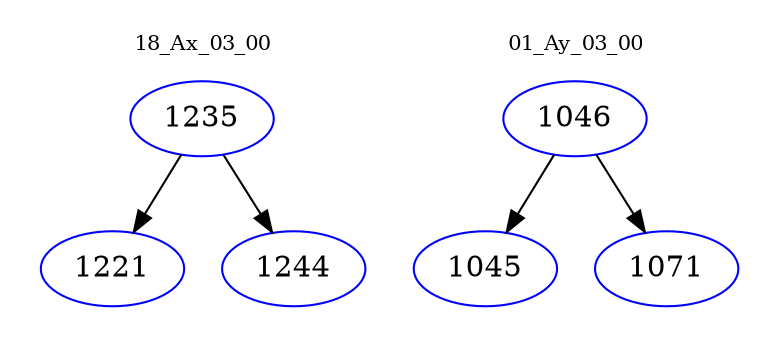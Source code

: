 digraph{
subgraph cluster_0 {
color = white
label = "18_Ax_03_00";
fontsize=10;
T0_1235 [label="1235", color="blue"]
T0_1235 -> T0_1221 [color="black"]
T0_1221 [label="1221", color="blue"]
T0_1235 -> T0_1244 [color="black"]
T0_1244 [label="1244", color="blue"]
}
subgraph cluster_1 {
color = white
label = "01_Ay_03_00";
fontsize=10;
T1_1046 [label="1046", color="blue"]
T1_1046 -> T1_1045 [color="black"]
T1_1045 [label="1045", color="blue"]
T1_1046 -> T1_1071 [color="black"]
T1_1071 [label="1071", color="blue"]
}
}
